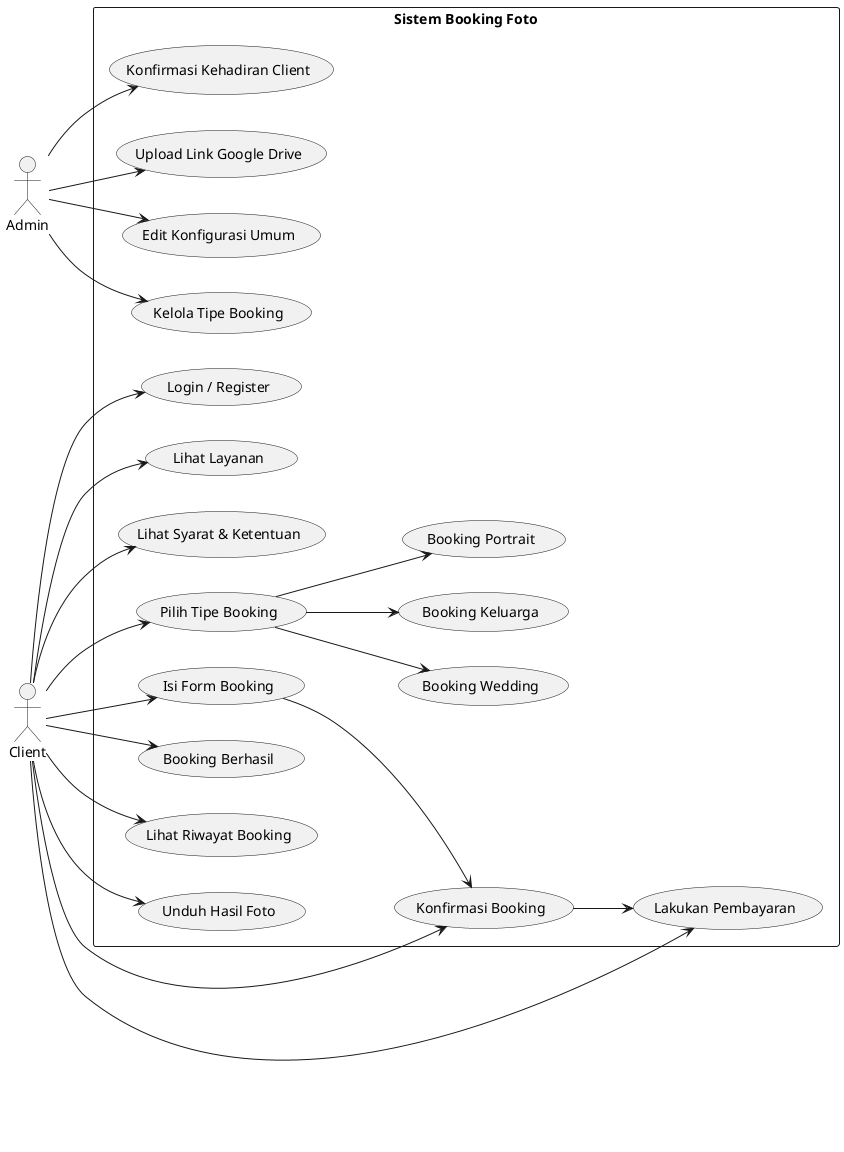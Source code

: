 @startuml
left to right direction
actor Client
actor Admin

rectangle "Sistem Booking Foto" {
  (Login / Register) as login
  (Lihat Layanan) as viewServices
  (Lihat Syarat & Ketentuan) as viewTerms

  (Pilih Tipe Booking) as selectType
  (Isi Form Booking) as fillBookingForm
  (Konfirmasi Booking) as confirmBooking
  (Lakukan Pembayaran) as payBooking
  (Booking Berhasil) as bookingSuccess

  (Lihat Riwayat Booking) as bookingHistory
  (Unduh Hasil Foto) as downloadPhoto

  (Konfirmasi Kehadiran Client) as confirmAttendance
  (Upload Link Google Drive) as uploadDrive

  (Booking Portrait) as bookingPortrait
  (Booking Wedding) as bookingWedding
  (Booking Keluarga) as bookingKeluarga

  (Edit Konfigurasi Umum) as editConfig
  (Kelola Tipe Booking) as manageBookingTypes

  Client --> login
  Client --> viewServices
  Client --> viewTerms
  Client --> selectType
  Client --> fillBookingForm
  Client --> confirmBooking
  Client --> payBooking
  Client --> bookingSuccess
  Client --> bookingHistory
  Client --> downloadPhoto

  Admin --> confirmAttendance
  Admin --> uploadDrive
  Admin --> editConfig
  Admin --> manageBookingTypes

  selectType --> bookingPortrait
  selectType --> bookingWedding
  selectType --> bookingKeluarga

  fillBookingForm --> confirmBooking
  confirmBooking --> payBooking
}
@enduml